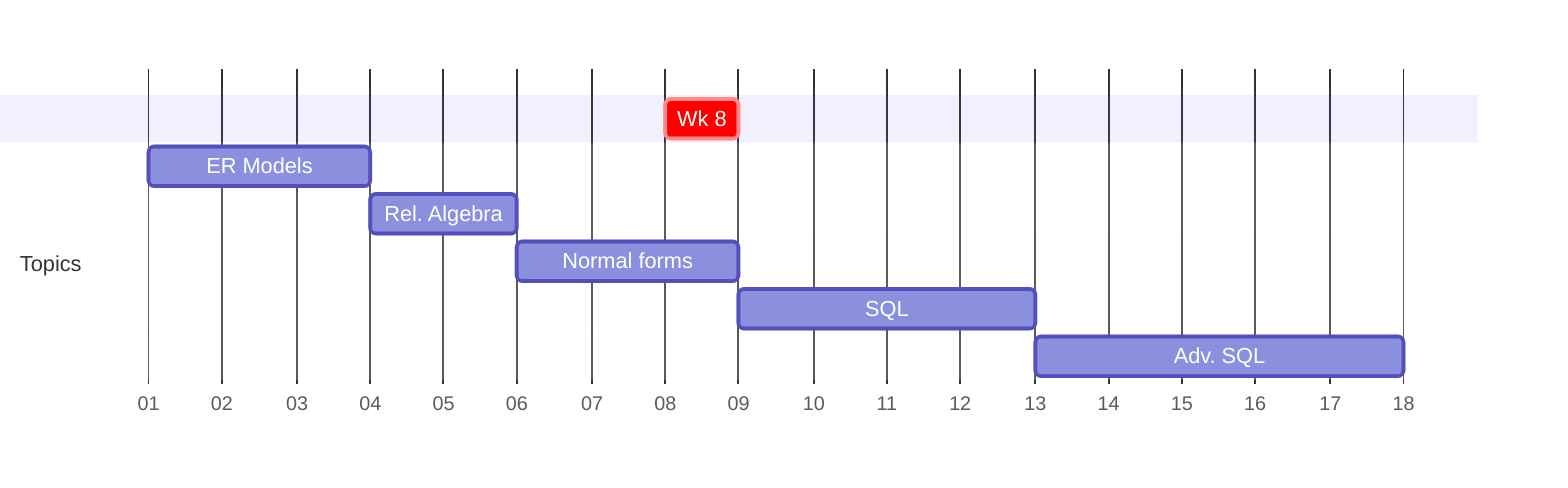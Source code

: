 gantt
        dateFormat  M/DD/YYYY
        axisFormat  %W

        section    
        Wk 8 : crit, weekblock, 2/25/2024, 1w

        section Topics
        ER Models : m1, 1/7/2024, 3w
        Rel. Algebra: m4, after m1, 2w
        Normal forms: m5, after m4, 3w
        SQL : m6, after m5, 4w
        Adv. SQL: m7, after m6, 5w